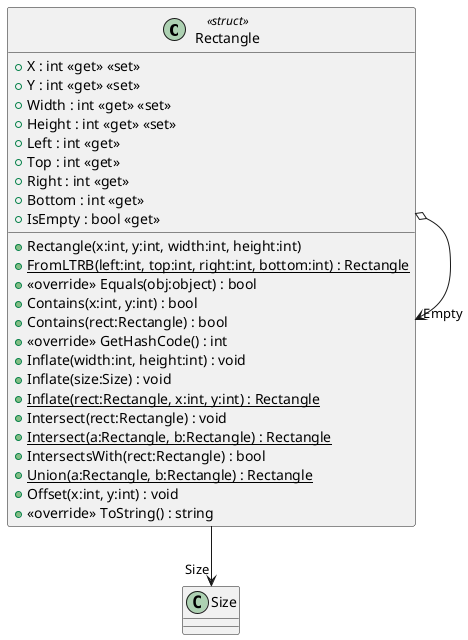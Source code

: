 @startuml
class Rectangle <<struct>> {
    + Rectangle(x:int, y:int, width:int, height:int)
    + {static} FromLTRB(left:int, top:int, right:int, bottom:int) : Rectangle
    + X : int <<get>> <<set>>
    + Y : int <<get>> <<set>>
    + Width : int <<get>> <<set>>
    + Height : int <<get>> <<set>>
    + Left : int <<get>>
    + Top : int <<get>>
    + Right : int <<get>>
    + Bottom : int <<get>>
    + IsEmpty : bool <<get>>
    + <<override>> Equals(obj:object) : bool
    + Contains(x:int, y:int) : bool
    + Contains(rect:Rectangle) : bool
    + <<override>> GetHashCode() : int
    + Inflate(width:int, height:int) : void
    + Inflate(size:Size) : void
    + {static} Inflate(rect:Rectangle, x:int, y:int) : Rectangle
    + Intersect(rect:Rectangle) : void
    + {static} Intersect(a:Rectangle, b:Rectangle) : Rectangle
    + IntersectsWith(rect:Rectangle) : bool
    + {static} Union(a:Rectangle, b:Rectangle) : Rectangle
    + Offset(x:int, y:int) : void
    + <<override>> ToString() : string
}
Rectangle o-> "Empty" Rectangle
Rectangle --> "Size" Size
@enduml
